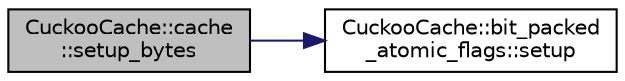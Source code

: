 digraph "CuckooCache::cache::setup_bytes"
{
  edge [fontname="Helvetica",fontsize="10",labelfontname="Helvetica",labelfontsize="10"];
  node [fontname="Helvetica",fontsize="10",shape=record];
  rankdir="LR";
  Node23 [label="CuckooCache::cache\l::setup_bytes",height=0.2,width=0.4,color="black", fillcolor="grey75", style="filled", fontcolor="black"];
  Node23 -> Node24 [color="midnightblue",fontsize="10",style="solid",fontname="Helvetica"];
  Node24 [label="CuckooCache::bit_packed\l_atomic_flags::setup",height=0.2,width=0.4,color="black", fillcolor="white", style="filled",URL="$d9/d8e/class_cuckoo_cache_1_1bit__packed__atomic__flags.html#a43271fa91fc8fd480fbfe2a4a212db29",tooltip="setup marks all entries and ensures that bit_packed_atomic_flags can store at least size entries ..."];
}
